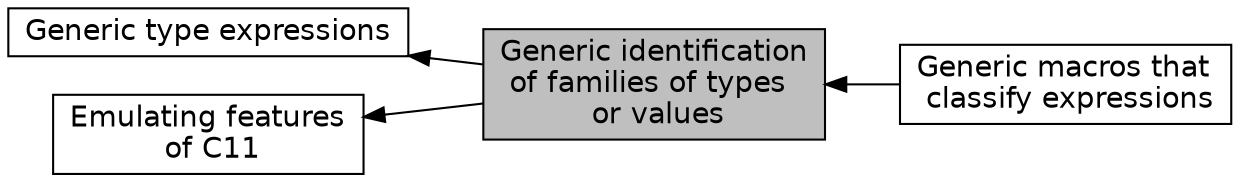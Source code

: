 digraph "Generic identification of families of types or values"
{
  edge [fontname="Helvetica",fontsize="14",labelfontname="Helvetica",labelfontsize="14"];
  node [fontname="Helvetica",fontsize="14",shape=box];
  rankdir=LR;
  Node1 [label="Generic identification\l of families of types\l or values",height=0.2,width=0.4,color="black", fillcolor="grey75", style="filled", fontcolor="black",tooltip=" "];
  Node3 [label="Generic type expressions",height=0.2,width=0.4,color="black", fillcolor="white", style="filled",URL="$group__generic.html",tooltip=" "];
  Node4 [label="Generic macros that\l classify expressions",height=0.2,width=0.4,color="black", fillcolor="white", style="filled",URL="$group__type__generic.html",tooltip=" "];
  Node2 [label="Emulating features\l of C11",height=0.2,width=0.4,color="black", fillcolor="white", style="filled",URL="$group__C11.html",tooltip=" "];
  Node2->Node1 [shape=plaintext, dir="back", style="solid"];
  Node3->Node1 [shape=plaintext, dir="back", style="solid"];
  Node1->Node4 [shape=plaintext, dir="back", style="solid"];
}
